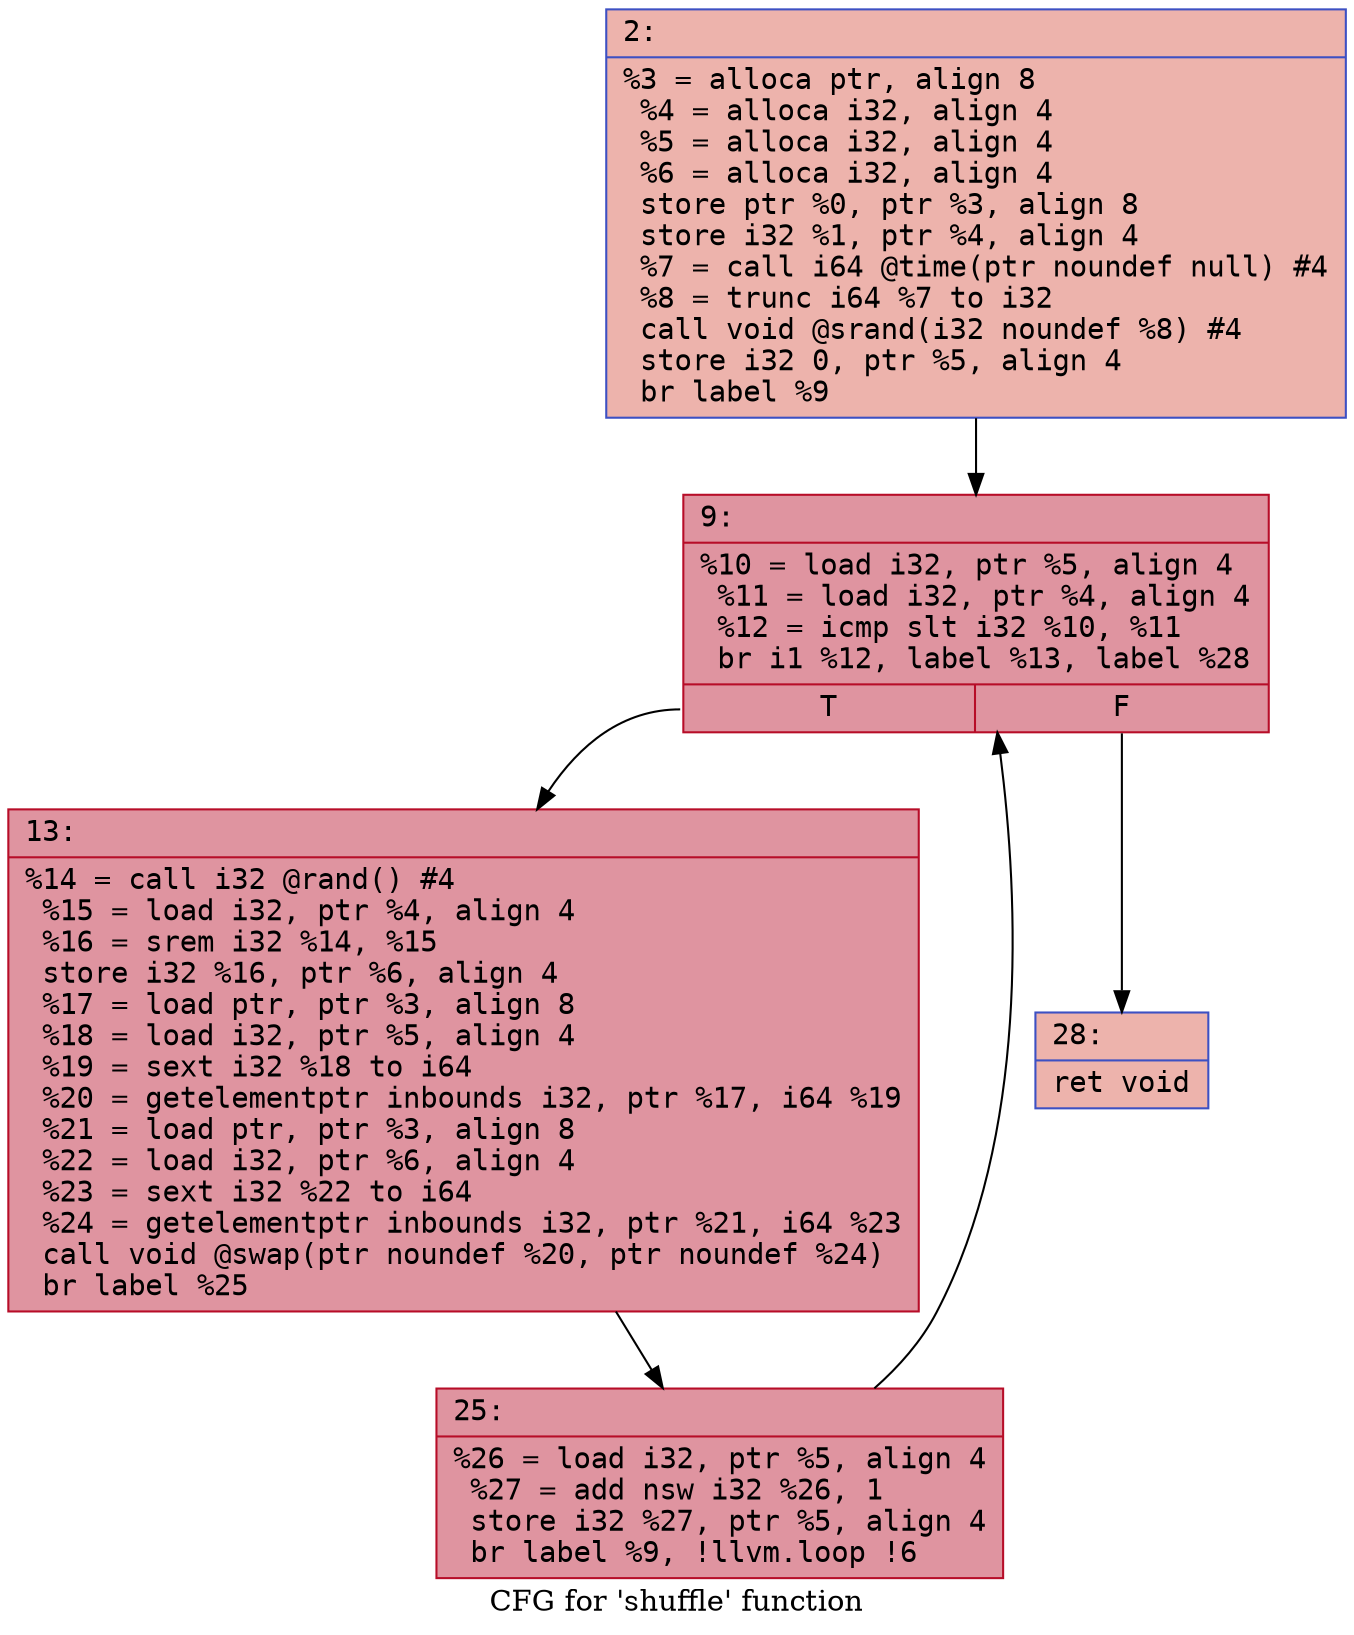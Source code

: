 digraph "CFG for 'shuffle' function" {
	label="CFG for 'shuffle' function";

	Node0x561486dcd9d0 [shape=record,color="#3d50c3ff", style=filled, fillcolor="#d6524470" fontname="Courier",label="{2:\l|  %3 = alloca ptr, align 8\l  %4 = alloca i32, align 4\l  %5 = alloca i32, align 4\l  %6 = alloca i32, align 4\l  store ptr %0, ptr %3, align 8\l  store i32 %1, ptr %4, align 4\l  %7 = call i64 @time(ptr noundef null) #4\l  %8 = trunc i64 %7 to i32\l  call void @srand(i32 noundef %8) #4\l  store i32 0, ptr %5, align 4\l  br label %9\l}"];
	Node0x561486dcd9d0 -> Node0x561486dcea60[tooltip="2 -> 9\nProbability 100.00%" ];
	Node0x561486dcea60 [shape=record,color="#b70d28ff", style=filled, fillcolor="#b70d2870" fontname="Courier",label="{9:\l|  %10 = load i32, ptr %5, align 4\l  %11 = load i32, ptr %4, align 4\l  %12 = icmp slt i32 %10, %11\l  br i1 %12, label %13, label %28\l|{<s0>T|<s1>F}}"];
	Node0x561486dcea60:s0 -> Node0x561486dcec30[tooltip="9 -> 13\nProbability 96.88%" ];
	Node0x561486dcea60:s1 -> Node0x561486dcec90[tooltip="9 -> 28\nProbability 3.12%" ];
	Node0x561486dcec30 [shape=record,color="#b70d28ff", style=filled, fillcolor="#b70d2870" fontname="Courier",label="{13:\l|  %14 = call i32 @rand() #4\l  %15 = load i32, ptr %4, align 4\l  %16 = srem i32 %14, %15\l  store i32 %16, ptr %6, align 4\l  %17 = load ptr, ptr %3, align 8\l  %18 = load i32, ptr %5, align 4\l  %19 = sext i32 %18 to i64\l  %20 = getelementptr inbounds i32, ptr %17, i64 %19\l  %21 = load ptr, ptr %3, align 8\l  %22 = load i32, ptr %6, align 4\l  %23 = sext i32 %22 to i64\l  %24 = getelementptr inbounds i32, ptr %21, i64 %23\l  call void @swap(ptr noundef %20, ptr noundef %24)\l  br label %25\l}"];
	Node0x561486dcec30 -> Node0x561486dcf5e0[tooltip="13 -> 25\nProbability 100.00%" ];
	Node0x561486dcf5e0 [shape=record,color="#b70d28ff", style=filled, fillcolor="#b70d2870" fontname="Courier",label="{25:\l|  %26 = load i32, ptr %5, align 4\l  %27 = add nsw i32 %26, 1\l  store i32 %27, ptr %5, align 4\l  br label %9, !llvm.loop !6\l}"];
	Node0x561486dcf5e0 -> Node0x561486dcea60[tooltip="25 -> 9\nProbability 100.00%" ];
	Node0x561486dcec90 [shape=record,color="#3d50c3ff", style=filled, fillcolor="#d6524470" fontname="Courier",label="{28:\l|  ret void\l}"];
}
